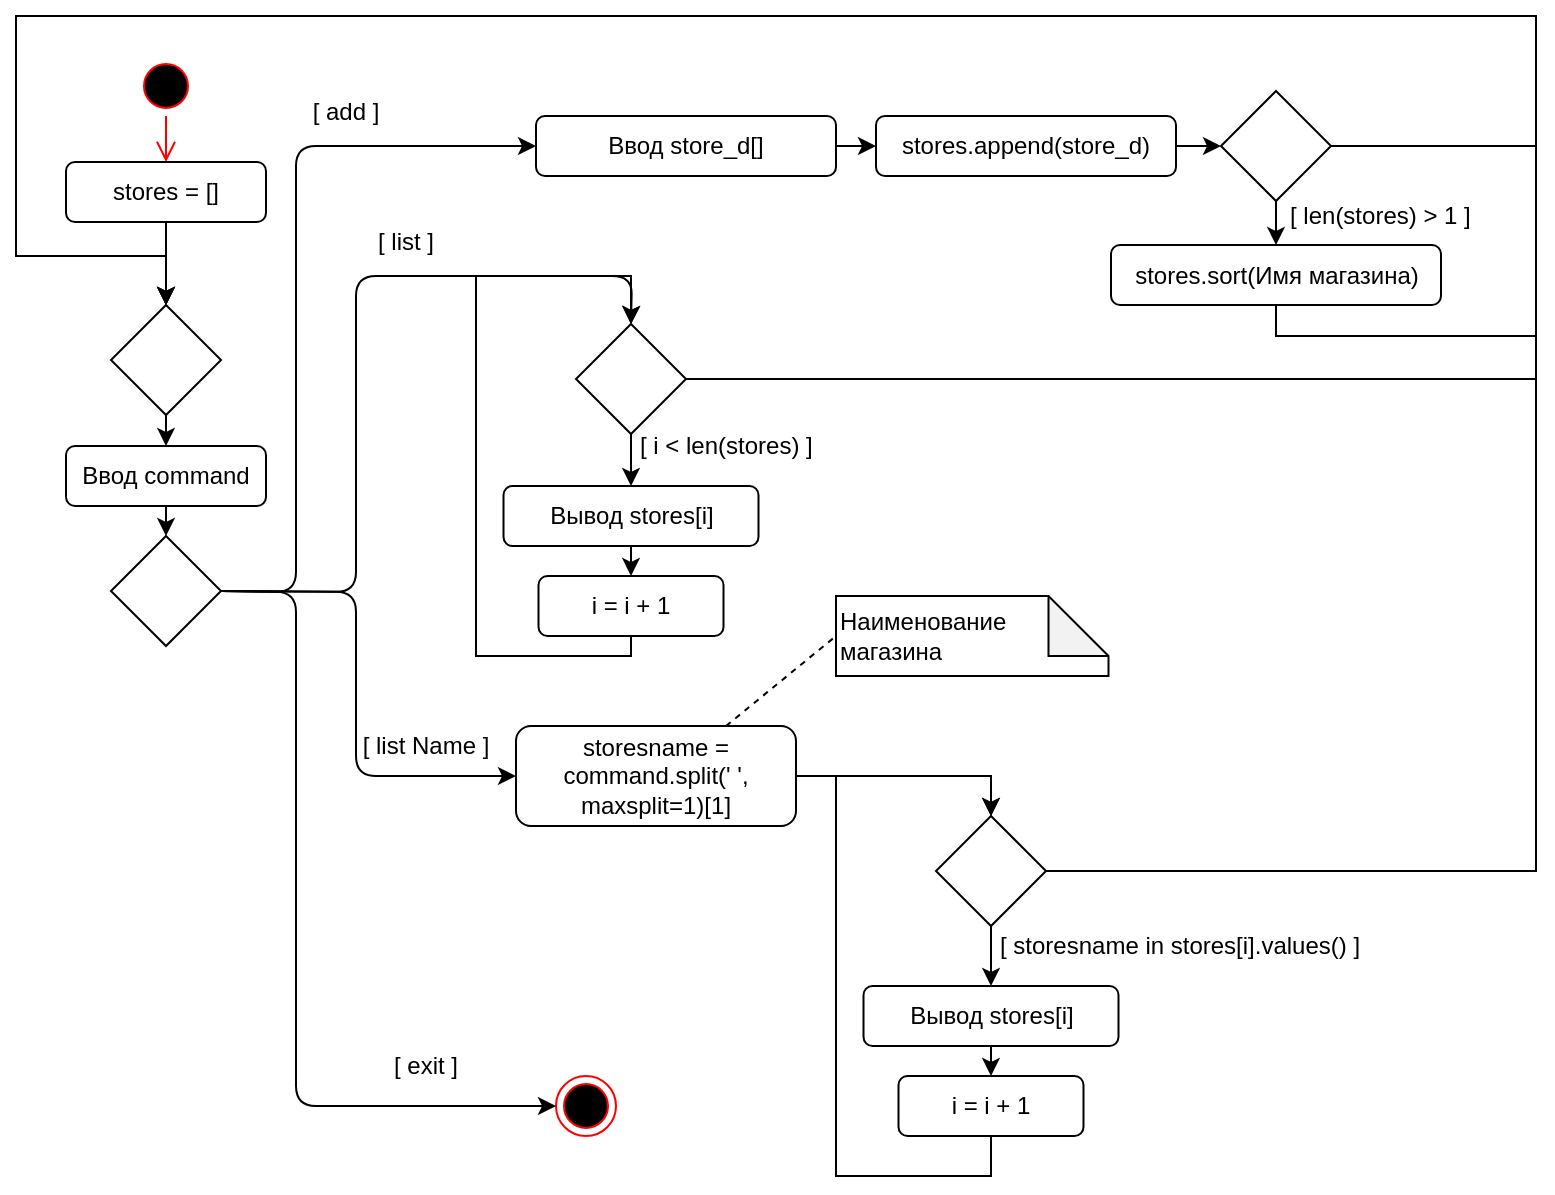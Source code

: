 <mxfile version="14.1.8" type="device"><diagram id="GDm-fcRdddVVvcZtIzgM" name="Страница 1"><mxGraphModel dx="760" dy="470" grid="1" gridSize="10" guides="1" tooltips="1" connect="1" arrows="1" fold="1" page="1" pageScale="1" pageWidth="1169" pageHeight="1654" math="0" shadow="0"><root><object label="" id="0"><mxCell/></object><mxCell id="1" parent="0"/><mxCell id="yt7VTvmg2QNrgdEn-Ovv-2" value="" style="ellipse;html=1;shape=startState;fillColor=#000000;strokeColor=#ff0000;" parent="1" vertex="1"><mxGeometry x="220" y="150" width="30" height="30" as="geometry"/></mxCell><mxCell id="yt7VTvmg2QNrgdEn-Ovv-3" value="" style="edgeStyle=orthogonalEdgeStyle;html=1;verticalAlign=bottom;endArrow=open;endSize=8;strokeColor=#ff0000;entryX=0.5;entryY=0;entryDx=0;entryDy=0;" parent="1" source="yt7VTvmg2QNrgdEn-Ovv-2" target="zJf7iXE3tpbLePpgturG-1" edge="1"><mxGeometry relative="1" as="geometry"><mxPoint x="260" y="230" as="targetPoint"/></mxGeometry></mxCell><mxCell id="yt7VTvmg2QNrgdEn-Ovv-4" value="" style="rhombus;whiteSpace=wrap;html=1;" parent="1" vertex="1"><mxGeometry x="207.5" y="390" width="55" height="55" as="geometry"/></mxCell><mxCell id="yt7VTvmg2QNrgdEn-Ovv-17" style="edgeStyle=orthogonalEdgeStyle;rounded=0;orthogonalLoop=1;jettySize=auto;html=1;exitX=1;exitY=0.5;exitDx=0;exitDy=0;entryX=0;entryY=0.5;entryDx=0;entryDy=0;labelBackgroundColor=none;fontFamily=Helvetica;fontColor=#000000;" parent="1" source="yt7VTvmg2QNrgdEn-Ovv-5" target="yt7VTvmg2QNrgdEn-Ovv-15" edge="1"><mxGeometry relative="1" as="geometry"/></mxCell><mxCell id="yt7VTvmg2QNrgdEn-Ovv-5" value="Ввод store_d[]" style="rounded=1;whiteSpace=wrap;html=1;fillColor=#FFFFFF;fontFamily=Helvetica;labelBackgroundColor=none;" parent="1" vertex="1"><mxGeometry x="420" y="180" width="150" height="30" as="geometry"/></mxCell><mxCell id="yt7VTvmg2QNrgdEn-Ovv-6" value="" style="rhombus;whiteSpace=wrap;html=1;fontFamily=Helvetica;labelBackgroundColor=none;" parent="1" vertex="1"><mxGeometry x="762.5" y="167.5" width="55" height="55" as="geometry"/></mxCell><mxCell id="yt7VTvmg2QNrgdEn-Ovv-7" value="&lt;div&gt;&lt;span&gt;[ len&lt;/span&gt;(stores) &amp;gt; &lt;span&gt;1 ]&lt;/span&gt;&lt;/div&gt;" style="text;whiteSpace=wrap;html=1;verticalAlign=middle;align=left;fontFamily=Helvetica;labelBackgroundColor=none;" parent="1" vertex="1"><mxGeometry x="794.5" y="219.5" width="110" height="20" as="geometry"/></mxCell><mxCell id="yt7VTvmg2QNrgdEn-Ovv-18" style="edgeStyle=orthogonalEdgeStyle;rounded=0;orthogonalLoop=1;jettySize=auto;html=1;exitX=0.5;exitY=1;exitDx=0;exitDy=0;entryX=0.5;entryY=0;entryDx=0;entryDy=0;labelBackgroundColor=none;fontFamily=Helvetica;fontColor=#000000;" parent="1" source="yt7VTvmg2QNrgdEn-Ovv-9" target="yt7VTvmg2QNrgdEn-Ovv-35" edge="1"><mxGeometry relative="1" as="geometry"><Array as="points"><mxPoint x="790" y="290"/><mxPoint x="920" y="290"/><mxPoint x="920" y="130"/><mxPoint x="160" y="130"/><mxPoint x="160" y="250"/><mxPoint x="235" y="250"/></Array></mxGeometry></mxCell><mxCell id="yt7VTvmg2QNrgdEn-Ovv-9" value="&lt;div&gt;&lt;div&gt;stores.sort(Имя магазина)&lt;/div&gt;&lt;/div&gt;" style="rounded=1;whiteSpace=wrap;html=1;fillColor=#FFFFFF;fontFamily=Helvetica;labelBackgroundColor=none;" parent="1" vertex="1"><mxGeometry x="707.5" y="244.5" width="165" height="30" as="geometry"/></mxCell><mxCell id="yt7VTvmg2QNrgdEn-Ovv-11" value="" style="endArrow=classic;html=1;labelBackgroundColor=none;fontFamily=Helvetica;fontColor=#000000;entryX=0;entryY=0.5;entryDx=0;entryDy=0;exitX=1;exitY=0.5;exitDx=0;exitDy=0;" parent="1" source="yt7VTvmg2QNrgdEn-Ovv-4" target="yt7VTvmg2QNrgdEn-Ovv-5" edge="1"><mxGeometry width="50" height="50" relative="1" as="geometry"><mxPoint x="250" y="580" as="sourcePoint"/><mxPoint x="300" y="530" as="targetPoint"/><Array as="points"><mxPoint x="300" y="418"/><mxPoint x="300" y="195"/></Array></mxGeometry></mxCell><mxCell id="yt7VTvmg2QNrgdEn-Ovv-13" value="" style="endArrow=classic;html=1;labelBackgroundColor=none;fontFamily=Helvetica;fontColor=#000000;entryX=0.5;entryY=0;entryDx=0;entryDy=0;exitX=0.5;exitY=1;exitDx=0;exitDy=0;" parent="1" source="yt7VTvmg2QNrgdEn-Ovv-6" target="yt7VTvmg2QNrgdEn-Ovv-9" edge="1"><mxGeometry width="50" height="50" relative="1" as="geometry"><mxPoint x="442.5" y="510" as="sourcePoint"/><mxPoint x="492.5" y="460" as="targetPoint"/></mxGeometry></mxCell><mxCell id="yt7VTvmg2QNrgdEn-Ovv-14" value="&lt;div&gt;&lt;span&gt;[ add&lt;/span&gt;&lt;span&gt;&amp;nbsp;]&lt;/span&gt;&lt;/div&gt;" style="text;whiteSpace=wrap;html=1;verticalAlign=middle;align=center;fontFamily=Helvetica;labelBackgroundColor=none;" parent="1" vertex="1"><mxGeometry x="300" y="167.5" width="50" height="20" as="geometry"/></mxCell><mxCell id="yt7VTvmg2QNrgdEn-Ovv-16" style="edgeStyle=orthogonalEdgeStyle;rounded=0;orthogonalLoop=1;jettySize=auto;html=1;exitX=1;exitY=0.5;exitDx=0;exitDy=0;labelBackgroundColor=none;fontFamily=Helvetica;fontColor=#000000;" parent="1" source="yt7VTvmg2QNrgdEn-Ovv-15" target="yt7VTvmg2QNrgdEn-Ovv-6" edge="1"><mxGeometry relative="1" as="geometry"/></mxCell><mxCell id="yt7VTvmg2QNrgdEn-Ovv-15" value="&lt;div&gt;stores.append(store_d)&lt;/div&gt;" style="rounded=1;whiteSpace=wrap;html=1;fillColor=#FFFFFF;fontFamily=Helvetica;labelBackgroundColor=none;" parent="1" vertex="1"><mxGeometry x="590" y="180" width="150" height="30" as="geometry"/></mxCell><mxCell id="yt7VTvmg2QNrgdEn-Ovv-19" value="" style="endArrow=none;html=1;labelBackgroundColor=none;fontFamily=Helvetica;fontColor=#000000;entryX=1;entryY=0.5;entryDx=0;entryDy=0;" parent="1" target="yt7VTvmg2QNrgdEn-Ovv-6" edge="1"><mxGeometry width="50" height="50" relative="1" as="geometry"><mxPoint x="920" y="195" as="sourcePoint"/><mxPoint x="680" y="470" as="targetPoint"/></mxGeometry></mxCell><mxCell id="yt7VTvmg2QNrgdEn-Ovv-21" value="" style="endArrow=classic;html=1;labelBackgroundColor=none;fontFamily=Helvetica;fontColor=#000000;exitX=1;exitY=0.5;exitDx=0;exitDy=0;entryX=0.5;entryY=0;entryDx=0;entryDy=0;" parent="1" source="yt7VTvmg2QNrgdEn-Ovv-4" target="yt7VTvmg2QNrgdEn-Ovv-22" edge="1"><mxGeometry width="50" height="50" relative="1" as="geometry"><mxPoint x="300" y="480" as="sourcePoint"/><mxPoint x="420" y="275" as="targetPoint"/><Array as="points"><mxPoint x="330" y="418"/><mxPoint x="330" y="260"/><mxPoint x="468" y="260"/></Array></mxGeometry></mxCell><mxCell id="yt7VTvmg2QNrgdEn-Ovv-26" style="edgeStyle=orthogonalEdgeStyle;rounded=0;orthogonalLoop=1;jettySize=auto;html=1;exitX=0.445;exitY=0.903;exitDx=0;exitDy=0;entryX=0.5;entryY=0;entryDx=0;entryDy=0;labelBackgroundColor=none;fontFamily=Helvetica;fontColor=#000000;exitPerimeter=0;" parent="1" source="yt7VTvmg2QNrgdEn-Ovv-22" target="yt7VTvmg2QNrgdEn-Ovv-25" edge="1"><mxGeometry relative="1" as="geometry"><mxPoint x="467.5" y="349.0" as="sourcePoint"/></mxGeometry></mxCell><mxCell id="yt7VTvmg2QNrgdEn-Ovv-28" style="edgeStyle=orthogonalEdgeStyle;rounded=0;orthogonalLoop=1;jettySize=auto;html=1;entryX=0.5;entryY=0;entryDx=0;entryDy=0;labelBackgroundColor=none;fontFamily=Helvetica;fontColor=#000000;" parent="1" target="yt7VTvmg2QNrgdEn-Ovv-35" edge="1"><mxGeometry relative="1" as="geometry"><mxPoint x="235" y="275" as="sourcePoint"/><Array as="points"><mxPoint x="235" y="275"/><mxPoint x="235" y="275"/></Array></mxGeometry></mxCell><mxCell id="yt7VTvmg2QNrgdEn-Ovv-22" value="" style="rhombus;whiteSpace=wrap;html=1;fontFamily=Helvetica;labelBackgroundColor=none;" parent="1" vertex="1"><mxGeometry x="440" y="284" width="55" height="55" as="geometry"/></mxCell><mxCell id="yt7VTvmg2QNrgdEn-Ovv-31" style="edgeStyle=orthogonalEdgeStyle;rounded=0;orthogonalLoop=1;jettySize=auto;html=1;exitX=0.5;exitY=1;exitDx=0;exitDy=0;entryX=0.5;entryY=0;entryDx=0;entryDy=0;labelBackgroundColor=none;fontFamily=Helvetica;fontColor=#000000;" parent="1" source="yt7VTvmg2QNrgdEn-Ovv-25" target="yt7VTvmg2QNrgdEn-Ovv-29" edge="1"><mxGeometry relative="1" as="geometry"/></mxCell><mxCell id="yt7VTvmg2QNrgdEn-Ovv-25" value="&lt;div&gt;Вывод stores[&lt;span&gt;i]&lt;/span&gt;&lt;/div&gt;" style="rounded=1;whiteSpace=wrap;html=1;fillColor=#FFFFFF;fontFamily=Helvetica;labelBackgroundColor=none;" parent="1" vertex="1"><mxGeometry x="403.75" y="365" width="127.5" height="30" as="geometry"/></mxCell><mxCell id="yt7VTvmg2QNrgdEn-Ovv-27" value="&lt;div&gt;[ i &amp;lt; len(stores) ]&lt;/div&gt;" style="text;whiteSpace=wrap;html=1;fontFamily=Helvetica;verticalAlign=middle;align=left;labelBackgroundColor=none;" parent="1" vertex="1"><mxGeometry x="470" y="335" width="120" height="20" as="geometry"/></mxCell><mxCell id="yt7VTvmg2QNrgdEn-Ovv-30" style="edgeStyle=orthogonalEdgeStyle;rounded=0;orthogonalLoop=1;jettySize=auto;html=1;exitX=0.5;exitY=1;exitDx=0;exitDy=0;entryX=0.5;entryY=0;entryDx=0;entryDy=0;labelBackgroundColor=none;fontFamily=Helvetica;fontColor=#000000;" parent="1" source="yt7VTvmg2QNrgdEn-Ovv-29" target="yt7VTvmg2QNrgdEn-Ovv-22" edge="1"><mxGeometry relative="1" as="geometry"><Array as="points"><mxPoint x="468" y="450"/><mxPoint x="390" y="450"/><mxPoint x="390" y="260"/><mxPoint x="468" y="260"/></Array></mxGeometry></mxCell><mxCell id="yt7VTvmg2QNrgdEn-Ovv-29" value="i = i + 1" style="rounded=1;whiteSpace=wrap;html=1;fillColor=#FFFFFF;fontFamily=Helvetica;labelBackgroundColor=none;" parent="1" vertex="1"><mxGeometry x="421.25" y="410" width="92.5" height="30" as="geometry"/></mxCell><mxCell id="yt7VTvmg2QNrgdEn-Ovv-32" value="&lt;div&gt;&lt;span&gt;[ list&lt;/span&gt;&lt;span&gt;&amp;nbsp;]&lt;/span&gt;&lt;/div&gt;" style="text;whiteSpace=wrap;html=1;verticalAlign=middle;align=center;fontFamily=Helvetica;labelBackgroundColor=none;" parent="1" vertex="1"><mxGeometry x="330" y="233" width="50" height="20" as="geometry"/></mxCell><mxCell id="yt7VTvmg2QNrgdEn-Ovv-38" style="edgeStyle=orthogonalEdgeStyle;rounded=0;orthogonalLoop=1;jettySize=auto;html=1;exitX=0.5;exitY=1;exitDx=0;exitDy=0;entryX=0.5;entryY=0;entryDx=0;entryDy=0;labelBackgroundColor=none;fontFamily=Helvetica;fontColor=#000000;" parent="1" source="yt7VTvmg2QNrgdEn-Ovv-34" target="yt7VTvmg2QNrgdEn-Ovv-4" edge="1"><mxGeometry relative="1" as="geometry"/></mxCell><mxCell id="yt7VTvmg2QNrgdEn-Ovv-34" value="Ввод command" style="rounded=1;whiteSpace=wrap;html=1;fillColor=#FFFFFF;fontFamily=Helvetica;labelBackgroundColor=none;" parent="1" vertex="1"><mxGeometry x="185" y="345" width="100" height="30" as="geometry"/></mxCell><mxCell id="yt7VTvmg2QNrgdEn-Ovv-37" style="edgeStyle=orthogonalEdgeStyle;rounded=0;orthogonalLoop=1;jettySize=auto;html=1;exitX=0.5;exitY=1;exitDx=0;exitDy=0;entryX=0.5;entryY=0;entryDx=0;entryDy=0;labelBackgroundColor=none;fontFamily=Helvetica;fontColor=#000000;" parent="1" source="yt7VTvmg2QNrgdEn-Ovv-35" target="yt7VTvmg2QNrgdEn-Ovv-34" edge="1"><mxGeometry relative="1" as="geometry"/></mxCell><mxCell id="yt7VTvmg2QNrgdEn-Ovv-35" value="" style="rhombus;whiteSpace=wrap;html=1;" parent="1" vertex="1"><mxGeometry x="207.5" y="274.5" width="55" height="55" as="geometry"/></mxCell><mxCell id="yt7VTvmg2QNrgdEn-Ovv-36" style="edgeStyle=orthogonalEdgeStyle;rounded=0;orthogonalLoop=1;jettySize=auto;html=1;entryX=0.5;entryY=0;entryDx=0;entryDy=0;labelBackgroundColor=none;fontFamily=Helvetica;fontColor=#000000;exitX=1;exitY=0.5;exitDx=0;exitDy=0;" parent="1" source="yt7VTvmg2QNrgdEn-Ovv-22" target="yt7VTvmg2QNrgdEn-Ovv-35" edge="1"><mxGeometry relative="1" as="geometry"><mxPoint x="495" y="311.5" as="sourcePoint"/><mxPoint x="235" y="335" as="targetPoint"/><Array as="points"><mxPoint x="920" y="312"/><mxPoint x="920" y="130"/><mxPoint x="160" y="130"/><mxPoint x="160" y="250"/><mxPoint x="235" y="250"/></Array></mxGeometry></mxCell><mxCell id="yt7VTvmg2QNrgdEn-Ovv-39" value="" style="ellipse;html=1;shape=endState;fillColor=#000000;strokeColor=#ff0000;labelBackgroundColor=none;fontFamily=Helvetica;fontColor=#000000;align=left;" parent="1" vertex="1"><mxGeometry x="430" y="660" width="30" height="30" as="geometry"/></mxCell><mxCell id="yt7VTvmg2QNrgdEn-Ovv-40" value="" style="endArrow=classic;html=1;labelBackgroundColor=none;fontFamily=Helvetica;fontColor=#000000;entryX=0;entryY=0.5;entryDx=0;entryDy=0;exitX=1;exitY=0.5;exitDx=0;exitDy=0;" parent="1" source="yt7VTvmg2QNrgdEn-Ovv-4" target="yt7VTvmg2QNrgdEn-Ovv-39" edge="1"><mxGeometry width="50" height="50" relative="1" as="geometry"><mxPoint x="210" y="540" as="sourcePoint"/><mxPoint x="260" y="490" as="targetPoint"/><Array as="points"><mxPoint x="300" y="418"/><mxPoint x="300" y="675"/></Array></mxGeometry></mxCell><mxCell id="yt7VTvmg2QNrgdEn-Ovv-41" value="&lt;div&gt;&lt;span&gt;[ exit&lt;/span&gt;&lt;span&gt;&amp;nbsp;]&lt;/span&gt;&lt;/div&gt;" style="text;whiteSpace=wrap;html=1;verticalAlign=middle;align=center;fontFamily=Helvetica;labelBackgroundColor=none;" parent="1" vertex="1"><mxGeometry x="340" y="645" width="50" height="20" as="geometry"/></mxCell><mxCell id="yt7VTvmg2QNrgdEn-Ovv-50" value="&lt;div&gt;&lt;span&gt;[ list Name&lt;/span&gt;&lt;span&gt;&amp;nbsp;]&lt;/span&gt;&lt;/div&gt;" style="text;whiteSpace=wrap;html=1;verticalAlign=middle;align=center;fontFamily=Helvetica;labelBackgroundColor=none;" parent="1" vertex="1"><mxGeometry x="330" y="485" width="70" height="20" as="geometry"/></mxCell><mxCell id="yt7VTvmg2QNrgdEn-Ovv-54" style="edgeStyle=orthogonalEdgeStyle;rounded=0;orthogonalLoop=1;jettySize=auto;html=1;entryX=0.5;entryY=0;entryDx=0;entryDy=0;labelBackgroundColor=none;fontFamily=Helvetica;fontColor=#000000;exitX=1;exitY=0.5;exitDx=0;exitDy=0;" parent="1" source="zJf7iXE3tpbLePpgturG-3" target="yt7VTvmg2QNrgdEn-Ovv-35" edge="1"><mxGeometry relative="1" as="geometry"><Array as="points"><mxPoint x="920" y="558"/><mxPoint x="920" y="130"/><mxPoint x="160" y="130"/><mxPoint x="160" y="250"/><mxPoint x="235" y="250"/></Array><mxPoint x="710" y="505" as="sourcePoint"/></mxGeometry></mxCell><mxCell id="zJf7iXE3tpbLePpgturG-4" style="edgeStyle=orthogonalEdgeStyle;rounded=0;orthogonalLoop=1;jettySize=auto;html=1;exitX=1;exitY=0.5;exitDx=0;exitDy=0;entryX=0.5;entryY=0;entryDx=0;entryDy=0;fontFamily=Helvetica;fontColor=#000000;" edge="1" parent="1" source="yt7VTvmg2QNrgdEn-Ovv-52" target="zJf7iXE3tpbLePpgturG-3"><mxGeometry relative="1" as="geometry"/></mxCell><mxCell id="yt7VTvmg2QNrgdEn-Ovv-52" value="&lt;div style=&quot;&quot;&gt;storesname = command.split(&lt;span style=&quot;&quot;&gt;' '&lt;/span&gt;&lt;span style=&quot;&quot;&gt;, &lt;/span&gt;&lt;span style=&quot;&quot;&gt;maxsplit&lt;/span&gt;=&lt;span style=&quot;&quot;&gt;1&lt;/span&gt;)[&lt;span style=&quot;&quot;&gt;1&lt;/span&gt;]&lt;/div&gt;" style="rounded=1;whiteSpace=wrap;html=1;fillColor=#FFFFFF;fontFamily=Helvetica;labelBackgroundColor=none;" parent="1" vertex="1"><mxGeometry x="410" y="485" width="140" height="50" as="geometry"/></mxCell><mxCell id="yt7VTvmg2QNrgdEn-Ovv-53" value="" style="endArrow=classic;html=1;labelBackgroundColor=none;fontFamily=Helvetica;fontColor=#000000;entryX=0;entryY=0.5;entryDx=0;entryDy=0;exitX=1;exitY=0.5;exitDx=0;exitDy=0;" parent="1" source="yt7VTvmg2QNrgdEn-Ovv-4" target="yt7VTvmg2QNrgdEn-Ovv-52" edge="1"><mxGeometry width="50" height="50" relative="1" as="geometry"><mxPoint x="180" y="640" as="sourcePoint"/><mxPoint x="230" y="590" as="targetPoint"/><Array as="points"><mxPoint x="330" y="418"/><mxPoint x="330" y="510"/></Array></mxGeometry></mxCell><mxCell id="zJf7iXE3tpbLePpgturG-2" style="edgeStyle=orthogonalEdgeStyle;rounded=0;orthogonalLoop=1;jettySize=auto;html=1;exitX=0.5;exitY=1;exitDx=0;exitDy=0;entryX=0.5;entryY=0;entryDx=0;entryDy=0;" edge="1" parent="1" source="zJf7iXE3tpbLePpgturG-1" target="yt7VTvmg2QNrgdEn-Ovv-35"><mxGeometry relative="1" as="geometry"/></mxCell><mxCell id="zJf7iXE3tpbLePpgturG-1" value="stores = []" style="rounded=1;whiteSpace=wrap;html=1;fillColor=#FFFFFF;fontFamily=Helvetica;labelBackgroundColor=none;" vertex="1" parent="1"><mxGeometry x="185" y="203" width="100" height="30" as="geometry"/></mxCell><mxCell id="zJf7iXE3tpbLePpgturG-9" style="edgeStyle=orthogonalEdgeStyle;rounded=0;orthogonalLoop=1;jettySize=auto;html=1;exitX=0.5;exitY=1;exitDx=0;exitDy=0;entryX=0.5;entryY=0;entryDx=0;entryDy=0;fontFamily=Helvetica;fontColor=#000000;" edge="1" parent="1" source="zJf7iXE3tpbLePpgturG-3" target="zJf7iXE3tpbLePpgturG-7"><mxGeometry relative="1" as="geometry"/></mxCell><mxCell id="zJf7iXE3tpbLePpgturG-3" value="" style="rhombus;whiteSpace=wrap;html=1;fontFamily=Helvetica;labelBackgroundColor=none;" vertex="1" parent="1"><mxGeometry x="620" y="530" width="55" height="55" as="geometry"/></mxCell><mxCell id="zJf7iXE3tpbLePpgturG-5" value="&lt;div&gt;[ storesname in stores[i].values() ]&lt;/div&gt;" style="text;whiteSpace=wrap;html=1;fontFamily=Helvetica;verticalAlign=middle;align=left;labelBackgroundColor=none;" vertex="1" parent="1"><mxGeometry x="650" y="585" width="200" height="20" as="geometry"/></mxCell><mxCell id="zJf7iXE3tpbLePpgturG-6" style="edgeStyle=orthogonalEdgeStyle;rounded=0;orthogonalLoop=1;jettySize=auto;html=1;exitX=0.5;exitY=1;exitDx=0;exitDy=0;entryX=0.5;entryY=0;entryDx=0;entryDy=0;labelBackgroundColor=none;fontFamily=Helvetica;fontColor=#000000;" edge="1" parent="1" source="zJf7iXE3tpbLePpgturG-7" target="zJf7iXE3tpbLePpgturG-8"><mxGeometry relative="1" as="geometry"/></mxCell><mxCell id="zJf7iXE3tpbLePpgturG-7" value="&lt;div&gt;Вывод stores[&lt;span&gt;i]&lt;/span&gt;&lt;/div&gt;" style="rounded=1;whiteSpace=wrap;html=1;fillColor=#FFFFFF;fontFamily=Helvetica;labelBackgroundColor=none;" vertex="1" parent="1"><mxGeometry x="583.75" y="615" width="127.5" height="30" as="geometry"/></mxCell><mxCell id="zJf7iXE3tpbLePpgturG-10" style="edgeStyle=orthogonalEdgeStyle;rounded=0;orthogonalLoop=1;jettySize=auto;html=1;exitX=0.5;exitY=1;exitDx=0;exitDy=0;entryX=0.5;entryY=0;entryDx=0;entryDy=0;fontFamily=Helvetica;fontColor=#000000;" edge="1" parent="1" source="zJf7iXE3tpbLePpgturG-8" target="zJf7iXE3tpbLePpgturG-3"><mxGeometry relative="1" as="geometry"><Array as="points"><mxPoint x="648" y="710"/><mxPoint x="570" y="710"/><mxPoint x="570" y="510"/><mxPoint x="648" y="510"/></Array></mxGeometry></mxCell><mxCell id="zJf7iXE3tpbLePpgturG-8" value="i = i + 1" style="rounded=1;whiteSpace=wrap;html=1;fillColor=#FFFFFF;fontFamily=Helvetica;labelBackgroundColor=none;" vertex="1" parent="1"><mxGeometry x="601.25" y="660" width="92.5" height="30" as="geometry"/></mxCell><mxCell id="zJf7iXE3tpbLePpgturG-11" value="Наименование&lt;br&gt;магазина" style="shape=note;whiteSpace=wrap;html=1;backgroundOutline=1;darkOpacity=0.05;labelBackgroundColor=none;fontFamily=Helvetica;fontColor=#000000;align=left;" vertex="1" parent="1"><mxGeometry x="570" y="420" width="136.25" height="40" as="geometry"/></mxCell><mxCell id="zJf7iXE3tpbLePpgturG-12" value="" style="endArrow=none;dashed=1;html=1;fontFamily=Helvetica;fontColor=#000000;entryX=0;entryY=0.5;entryDx=0;entryDy=0;entryPerimeter=0;exitX=0.75;exitY=0;exitDx=0;exitDy=0;" edge="1" parent="1" source="yt7VTvmg2QNrgdEn-Ovv-52" target="zJf7iXE3tpbLePpgturG-11"><mxGeometry width="50" height="50" relative="1" as="geometry"><mxPoint x="450" y="630" as="sourcePoint"/><mxPoint x="500" y="580" as="targetPoint"/></mxGeometry></mxCell></root></mxGraphModel></diagram></mxfile>